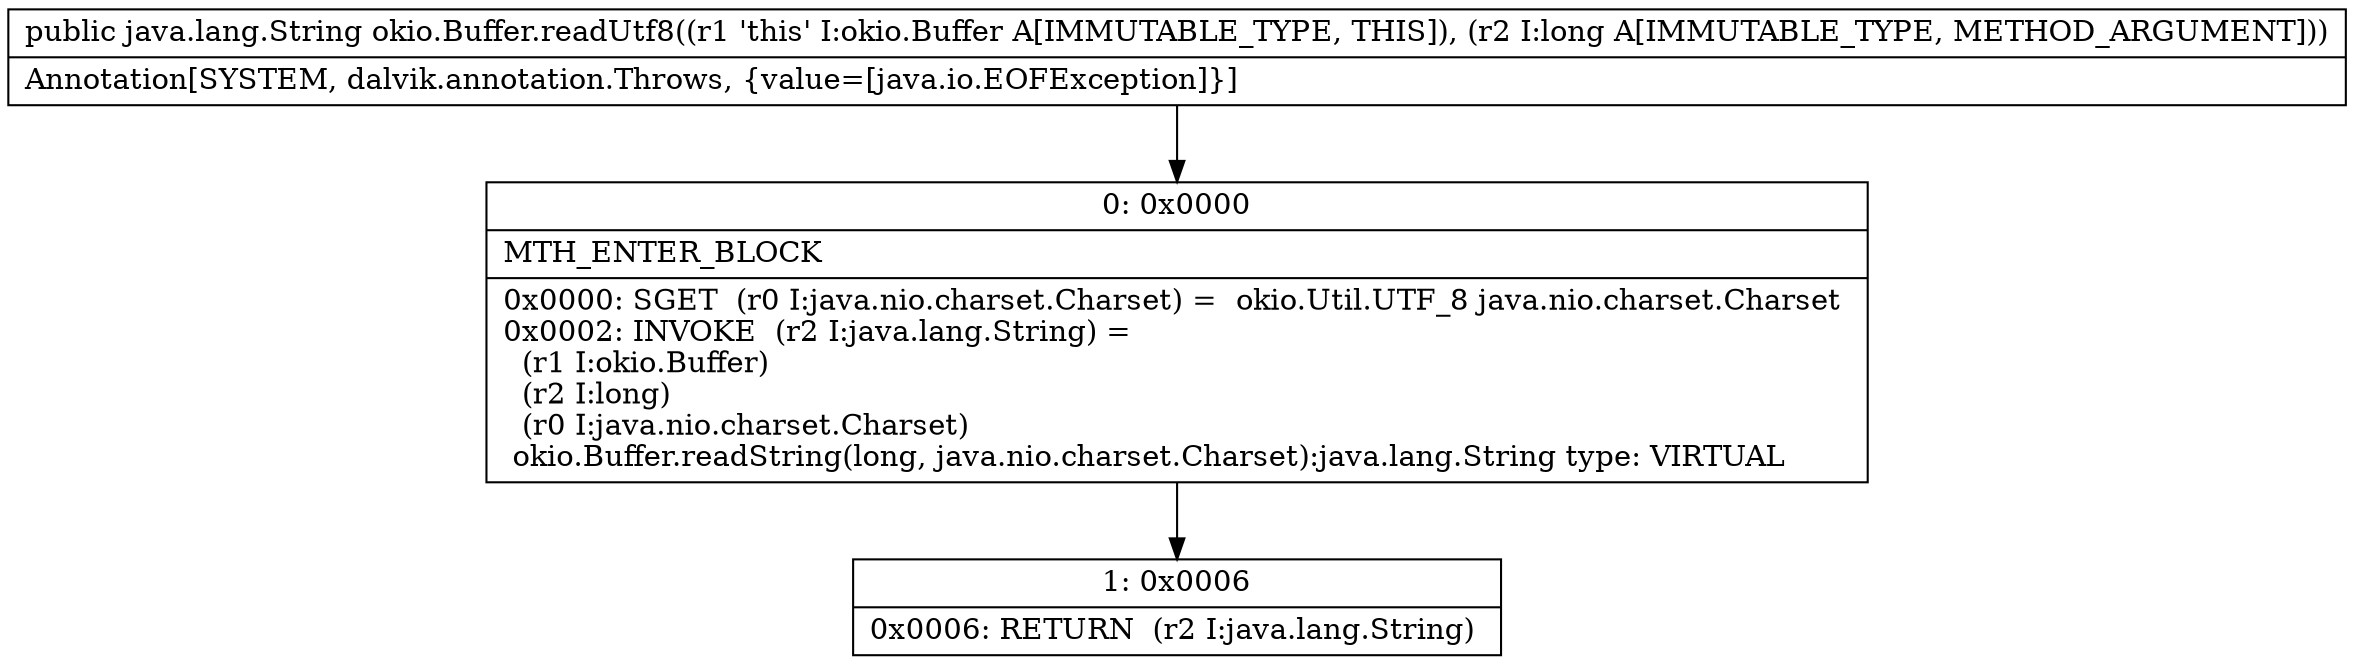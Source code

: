 digraph "CFG forokio.Buffer.readUtf8(J)Ljava\/lang\/String;" {
Node_0 [shape=record,label="{0\:\ 0x0000|MTH_ENTER_BLOCK\l|0x0000: SGET  (r0 I:java.nio.charset.Charset) =  okio.Util.UTF_8 java.nio.charset.Charset \l0x0002: INVOKE  (r2 I:java.lang.String) = \l  (r1 I:okio.Buffer)\l  (r2 I:long)\l  (r0 I:java.nio.charset.Charset)\l okio.Buffer.readString(long, java.nio.charset.Charset):java.lang.String type: VIRTUAL \l}"];
Node_1 [shape=record,label="{1\:\ 0x0006|0x0006: RETURN  (r2 I:java.lang.String) \l}"];
MethodNode[shape=record,label="{public java.lang.String okio.Buffer.readUtf8((r1 'this' I:okio.Buffer A[IMMUTABLE_TYPE, THIS]), (r2 I:long A[IMMUTABLE_TYPE, METHOD_ARGUMENT]))  | Annotation[SYSTEM, dalvik.annotation.Throws, \{value=[java.io.EOFException]\}]\l}"];
MethodNode -> Node_0;
Node_0 -> Node_1;
}

